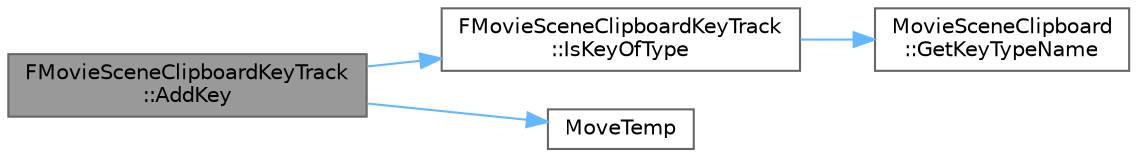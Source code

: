 digraph "FMovieSceneClipboardKeyTrack::AddKey"
{
 // INTERACTIVE_SVG=YES
 // LATEX_PDF_SIZE
  bgcolor="transparent";
  edge [fontname=Helvetica,fontsize=10,labelfontname=Helvetica,labelfontsize=10];
  node [fontname=Helvetica,fontsize=10,shape=box,height=0.2,width=0.4];
  rankdir="LR";
  Node1 [id="Node000001",label="FMovieSceneClipboardKeyTrack\l::AddKey",height=0.2,width=0.4,color="gray40", fillcolor="grey60", style="filled", fontcolor="black",tooltip="Add a key of the specified type to this track."];
  Node1 -> Node2 [id="edge1_Node000001_Node000002",color="steelblue1",style="solid",tooltip=" "];
  Node2 [id="Node000002",label="FMovieSceneClipboardKeyTrack\l::IsKeyOfType",height=0.2,width=0.4,color="grey40", fillcolor="white", style="filled",URL="$d1/d75/classFMovieSceneClipboardKeyTrack.html#a01a28ff2bab942fad940027d05c4346e",tooltip="Check the type of the keys contained within this track."];
  Node2 -> Node3 [id="edge2_Node000002_Node000003",color="steelblue1",style="solid",tooltip=" "];
  Node3 [id="Node000003",label="MovieSceneClipboard\l::GetKeyTypeName",height=0.2,width=0.4,color="grey40", fillcolor="white", style="filled",URL="$d8/dc2/namespaceMovieSceneClipboard.html#ad62aaf7cab7d0848bbd0b1190eafb3f9",tooltip=" "];
  Node1 -> Node4 [id="edge3_Node000001_Node000004",color="steelblue1",style="solid",tooltip=" "];
  Node4 [id="Node000004",label="MoveTemp",height=0.2,width=0.4,color="grey40", fillcolor="white", style="filled",URL="$d4/d24/UnrealTemplate_8h.html#ad5e6c049aeb9c9115fec514ba581dbb6",tooltip="MoveTemp will cast a reference to an rvalue reference."];
}
